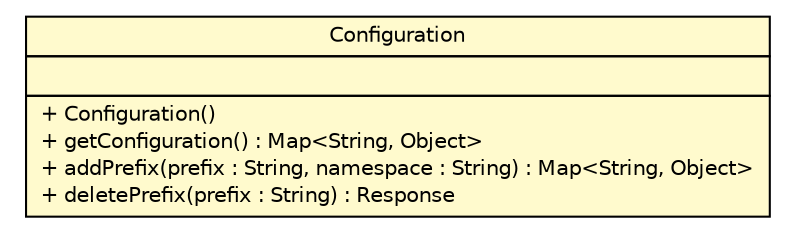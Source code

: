 #!/usr/local/bin/dot
#
# Class diagram 
# Generated by UMLGraph version R5_6-24-gf6e263 (http://www.umlgraph.org/)
#

digraph G {
	edge [fontname="Helvetica",fontsize=10,labelfontname="Helvetica",labelfontsize=10];
	node [fontname="Helvetica",fontsize=10,shape=plaintext];
	nodesep=0.25;
	ranksep=0.5;
	// de.tud.plt.r43ples.webservice.Configuration
	c1436 [label=<<table title="de.tud.plt.r43ples.webservice.Configuration" border="0" cellborder="1" cellspacing="0" cellpadding="2" port="p" bgcolor="lemonChiffon" href="./Configuration.html">
		<tr><td><table border="0" cellspacing="0" cellpadding="1">
<tr><td align="center" balign="center"> Configuration </td></tr>
		</table></td></tr>
		<tr><td><table border="0" cellspacing="0" cellpadding="1">
<tr><td align="left" balign="left">  </td></tr>
		</table></td></tr>
		<tr><td><table border="0" cellspacing="0" cellpadding="1">
<tr><td align="left" balign="left"> + Configuration() </td></tr>
<tr><td align="left" balign="left"> + getConfiguration() : Map&lt;String, Object&gt; </td></tr>
<tr><td align="left" balign="left"> + addPrefix(prefix : String, namespace : String) : Map&lt;String, Object&gt; </td></tr>
<tr><td align="left" balign="left"> + deletePrefix(prefix : String) : Response </td></tr>
		</table></td></tr>
		</table>>, URL="./Configuration.html", fontname="Helvetica", fontcolor="black", fontsize=10.0];
}

